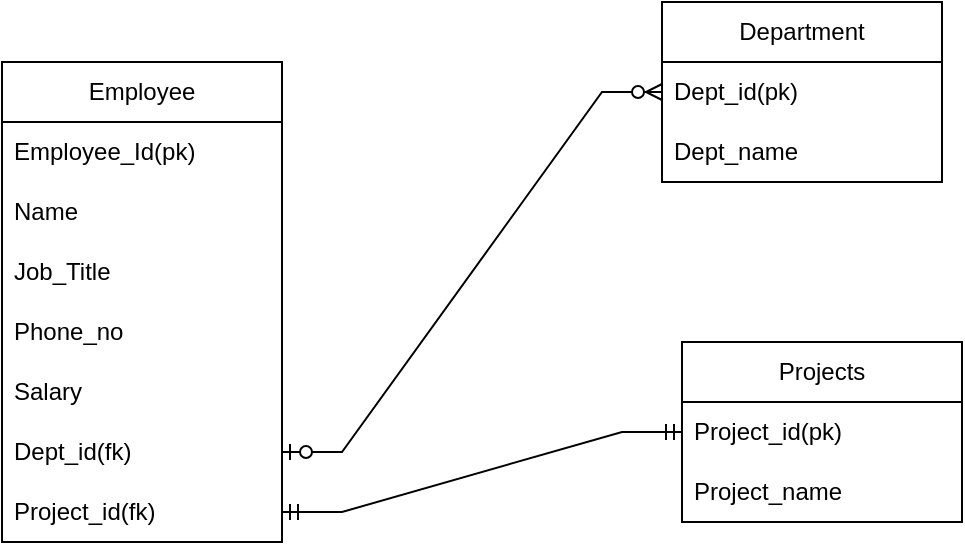 <mxfile version="21.8.2" type="device">
  <diagram name="Page-1" id="Xy3wUjnQCMnkwxWLKQcB">
    <mxGraphModel dx="880" dy="478" grid="1" gridSize="10" guides="1" tooltips="1" connect="1" arrows="1" fold="1" page="1" pageScale="1" pageWidth="850" pageHeight="1100" math="0" shadow="0">
      <root>
        <mxCell id="0" />
        <mxCell id="1" parent="0" />
        <mxCell id="7plSJW-haxz-1qTIRVQJ-1" value="Employee" style="swimlane;fontStyle=0;childLayout=stackLayout;horizontal=1;startSize=30;horizontalStack=0;resizeParent=1;resizeParentMax=0;resizeLast=0;collapsible=1;marginBottom=0;whiteSpace=wrap;html=1;" vertex="1" parent="1">
          <mxGeometry x="50" y="50" width="140" height="240" as="geometry">
            <mxRectangle x="50" y="50" width="60" height="30" as="alternateBounds" />
          </mxGeometry>
        </mxCell>
        <mxCell id="7plSJW-haxz-1qTIRVQJ-2" value="Employee_Id(pk)" style="text;strokeColor=none;fillColor=none;align=left;verticalAlign=middle;spacingLeft=4;spacingRight=4;overflow=hidden;points=[[0,0.5],[1,0.5]];portConstraint=eastwest;rotatable=0;whiteSpace=wrap;html=1;" vertex="1" parent="7plSJW-haxz-1qTIRVQJ-1">
          <mxGeometry y="30" width="140" height="30" as="geometry" />
        </mxCell>
        <mxCell id="7plSJW-haxz-1qTIRVQJ-3" value="Name" style="text;strokeColor=none;fillColor=none;align=left;verticalAlign=middle;spacingLeft=4;spacingRight=4;overflow=hidden;points=[[0,0.5],[1,0.5]];portConstraint=eastwest;rotatable=0;whiteSpace=wrap;html=1;" vertex="1" parent="7plSJW-haxz-1qTIRVQJ-1">
          <mxGeometry y="60" width="140" height="30" as="geometry" />
        </mxCell>
        <mxCell id="7plSJW-haxz-1qTIRVQJ-4" value="Job_Title" style="text;strokeColor=none;fillColor=none;align=left;verticalAlign=middle;spacingLeft=4;spacingRight=4;overflow=hidden;points=[[0,0.5],[1,0.5]];portConstraint=eastwest;rotatable=0;whiteSpace=wrap;html=1;" vertex="1" parent="7plSJW-haxz-1qTIRVQJ-1">
          <mxGeometry y="90" width="140" height="30" as="geometry" />
        </mxCell>
        <mxCell id="7plSJW-haxz-1qTIRVQJ-6" value="Phone_no" style="text;strokeColor=none;fillColor=none;align=left;verticalAlign=middle;spacingLeft=4;spacingRight=4;overflow=hidden;points=[[0,0.5],[1,0.5]];portConstraint=eastwest;rotatable=0;whiteSpace=wrap;html=1;" vertex="1" parent="7plSJW-haxz-1qTIRVQJ-1">
          <mxGeometry y="120" width="140" height="30" as="geometry" />
        </mxCell>
        <mxCell id="7plSJW-haxz-1qTIRVQJ-7" value="Salary" style="text;strokeColor=none;fillColor=none;align=left;verticalAlign=middle;spacingLeft=4;spacingRight=4;overflow=hidden;points=[[0,0.5],[1,0.5]];portConstraint=eastwest;rotatable=0;whiteSpace=wrap;html=1;" vertex="1" parent="7plSJW-haxz-1qTIRVQJ-1">
          <mxGeometry y="150" width="140" height="30" as="geometry" />
        </mxCell>
        <mxCell id="7plSJW-haxz-1qTIRVQJ-8" value="Dept_id(fk)" style="text;strokeColor=none;fillColor=none;align=left;verticalAlign=middle;spacingLeft=4;spacingRight=4;overflow=hidden;points=[[0,0.5],[1,0.5]];portConstraint=eastwest;rotatable=0;whiteSpace=wrap;html=1;" vertex="1" parent="7plSJW-haxz-1qTIRVQJ-1">
          <mxGeometry y="180" width="140" height="30" as="geometry" />
        </mxCell>
        <mxCell id="7plSJW-haxz-1qTIRVQJ-9" value="Project_id(fk)" style="text;strokeColor=none;fillColor=none;align=left;verticalAlign=middle;spacingLeft=4;spacingRight=4;overflow=hidden;points=[[0,0.5],[1,0.5]];portConstraint=eastwest;rotatable=0;whiteSpace=wrap;html=1;" vertex="1" parent="7plSJW-haxz-1qTIRVQJ-1">
          <mxGeometry y="210" width="140" height="30" as="geometry" />
        </mxCell>
        <mxCell id="7plSJW-haxz-1qTIRVQJ-10" value="Department" style="swimlane;fontStyle=0;childLayout=stackLayout;horizontal=1;startSize=30;horizontalStack=0;resizeParent=1;resizeParentMax=0;resizeLast=0;collapsible=1;marginBottom=0;whiteSpace=wrap;html=1;" vertex="1" parent="1">
          <mxGeometry x="380" y="20" width="140" height="90" as="geometry" />
        </mxCell>
        <mxCell id="7plSJW-haxz-1qTIRVQJ-11" value="Dept_id(pk)" style="text;strokeColor=none;fillColor=none;align=left;verticalAlign=middle;spacingLeft=4;spacingRight=4;overflow=hidden;points=[[0,0.5],[1,0.5]];portConstraint=eastwest;rotatable=0;whiteSpace=wrap;html=1;" vertex="1" parent="7plSJW-haxz-1qTIRVQJ-10">
          <mxGeometry y="30" width="140" height="30" as="geometry" />
        </mxCell>
        <mxCell id="7plSJW-haxz-1qTIRVQJ-12" value="Dept_name" style="text;strokeColor=none;fillColor=none;align=left;verticalAlign=middle;spacingLeft=4;spacingRight=4;overflow=hidden;points=[[0,0.5],[1,0.5]];portConstraint=eastwest;rotatable=0;whiteSpace=wrap;html=1;" vertex="1" parent="7plSJW-haxz-1qTIRVQJ-10">
          <mxGeometry y="60" width="140" height="30" as="geometry" />
        </mxCell>
        <mxCell id="7plSJW-haxz-1qTIRVQJ-15" value="Projects" style="swimlane;fontStyle=0;childLayout=stackLayout;horizontal=1;startSize=30;horizontalStack=0;resizeParent=1;resizeParentMax=0;resizeLast=0;collapsible=1;marginBottom=0;whiteSpace=wrap;html=1;" vertex="1" parent="1">
          <mxGeometry x="390" y="190" width="140" height="90" as="geometry" />
        </mxCell>
        <mxCell id="7plSJW-haxz-1qTIRVQJ-16" value="Project_id(pk)" style="text;strokeColor=none;fillColor=none;align=left;verticalAlign=middle;spacingLeft=4;spacingRight=4;overflow=hidden;points=[[0,0.5],[1,0.5]];portConstraint=eastwest;rotatable=0;whiteSpace=wrap;html=1;" vertex="1" parent="7plSJW-haxz-1qTIRVQJ-15">
          <mxGeometry y="30" width="140" height="30" as="geometry" />
        </mxCell>
        <mxCell id="7plSJW-haxz-1qTIRVQJ-18" value="Project_name" style="text;strokeColor=none;fillColor=none;align=left;verticalAlign=middle;spacingLeft=4;spacingRight=4;overflow=hidden;points=[[0,0.5],[1,0.5]];portConstraint=eastwest;rotatable=0;whiteSpace=wrap;html=1;" vertex="1" parent="7plSJW-haxz-1qTIRVQJ-15">
          <mxGeometry y="60" width="140" height="30" as="geometry" />
        </mxCell>
        <mxCell id="7plSJW-haxz-1qTIRVQJ-20" value="" style="edgeStyle=entityRelationEdgeStyle;fontSize=12;html=1;endArrow=ERzeroToMany;startArrow=ERzeroToOne;rounded=0;entryX=0;entryY=0.5;entryDx=0;entryDy=0;exitX=1;exitY=0.5;exitDx=0;exitDy=0;" edge="1" parent="1" source="7plSJW-haxz-1qTIRVQJ-8" target="7plSJW-haxz-1qTIRVQJ-11">
          <mxGeometry width="100" height="100" relative="1" as="geometry">
            <mxPoint x="210" y="220" as="sourcePoint" />
            <mxPoint x="330" y="110" as="targetPoint" />
            <Array as="points">
              <mxPoint x="210" y="190" />
              <mxPoint x="160" y="230" />
              <mxPoint x="260" y="190" />
              <mxPoint x="280" y="150" />
            </Array>
          </mxGeometry>
        </mxCell>
        <mxCell id="7plSJW-haxz-1qTIRVQJ-21" value="" style="edgeStyle=entityRelationEdgeStyle;fontSize=12;html=1;endArrow=ERmandOne;startArrow=ERmandOne;rounded=0;entryX=0;entryY=0.5;entryDx=0;entryDy=0;exitX=1;exitY=0.5;exitDx=0;exitDy=0;" edge="1" parent="1" source="7plSJW-haxz-1qTIRVQJ-9" target="7plSJW-haxz-1qTIRVQJ-16">
          <mxGeometry width="100" height="100" relative="1" as="geometry">
            <mxPoint x="440" y="290" as="sourcePoint" />
            <mxPoint x="540" y="190" as="targetPoint" />
          </mxGeometry>
        </mxCell>
      </root>
    </mxGraphModel>
  </diagram>
</mxfile>
